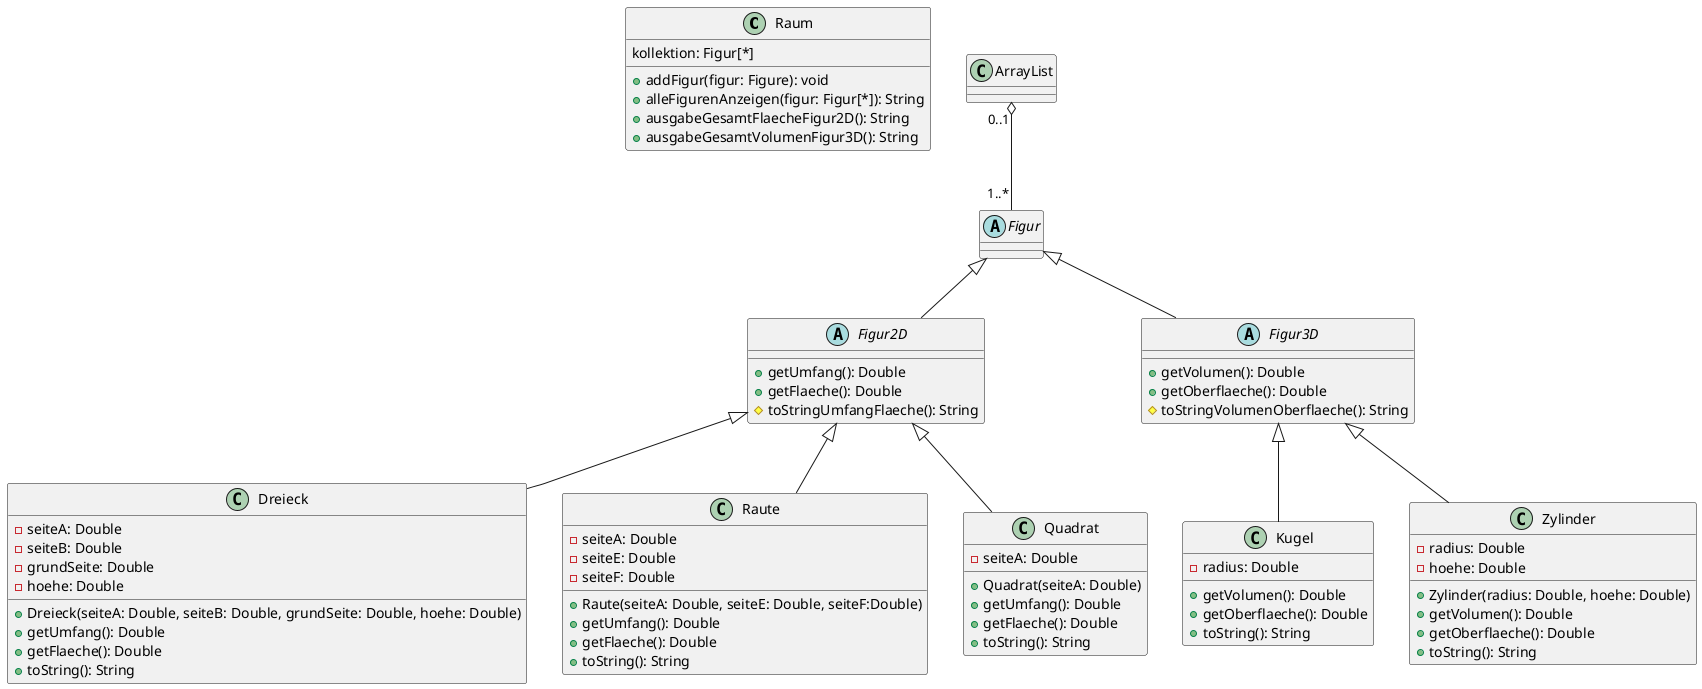 @startuml figures
class Raum {
    kollektion: Figur[*]
+addFigur(figur: Figure): void
+alleFigurenAnzeigen(figur: Figur[*]): String
+ausgabeGesamtFlaecheFigur2D(): String
+ausgabeGesamtVolumenFigur3D(): String
}

abstract Figur {

}

abstract Figur2D {
    +getUmfang(): Double
    +getFlaeche(): Double
    #toStringUmfangFlaeche(): String
}

abstract Figur3D {
    +getVolumen(): Double
    +getOberflaeche(): Double
    #toStringVolumenOberflaeche(): String
}

class Kugel {
    -radius: Double
+getVolumen(): Double
+getOberflaeche(): Double
+toString(): String
}

class Zylinder {
    -radius: Double
    -hoehe: Double
+Zylinder(radius: Double, hoehe: Double)
+getVolumen(): Double
+getOberflaeche(): Double
+toString(): String
}

class Dreieck {
    -seiteA: Double
    -seiteB: Double
    -grundSeite: Double
    -hoehe: Double
+Dreieck(seiteA: Double, seiteB: Double, grundSeite: Double, hoehe: Double)
+getUmfang(): Double
+getFlaeche(): Double
+toString(): String
}

class Raute {
    -seiteA: Double
    -seiteE: Double
    -seiteF: Double
+Raute(seiteA: Double, seiteE: Double, seiteF:Double)
+getUmfang(): Double
+getFlaeche(): Double
+toString(): String
}

class Quadrat {
    -seiteA: Double
+Quadrat(seiteA: Double)
+getUmfang(): Double
+getFlaeche(): Double
+toString(): String
}

ArrayList "0..1" o-- "1..*" Figur
Figur <|-- Figur3D
Figur <|-- Figur2D
Figur2D <|-- Dreieck
Figur2D <|-- Raute
Figur2D <|-- Quadrat
Figur3D <|-- Kugel
Figur3D <|-- Zylinder
@enduml